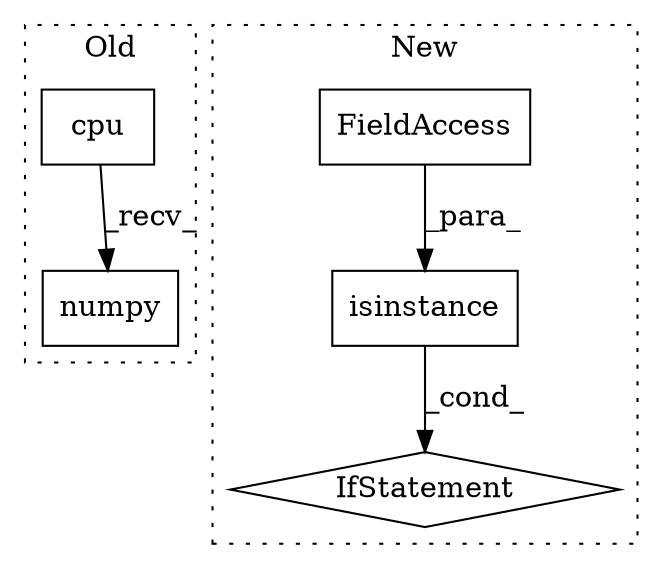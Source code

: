 digraph G {
subgraph cluster0 {
1 [label="cpu" a="32" s="851" l="5" shape="box"];
5 [label="numpy" a="32" s="857" l="7" shape="box"];
label = "Old";
style="dotted";
}
subgraph cluster1 {
2 [label="isinstance" a="32" s="407,442" l="11,1" shape="box"];
3 [label="FieldAccess" a="22" s="430" l="12" shape="box"];
4 [label="IfStatement" a="25" s="360,443" l="4,2" shape="diamond"];
label = "New";
style="dotted";
}
1 -> 5 [label="_recv_"];
2 -> 4 [label="_cond_"];
3 -> 2 [label="_para_"];
}